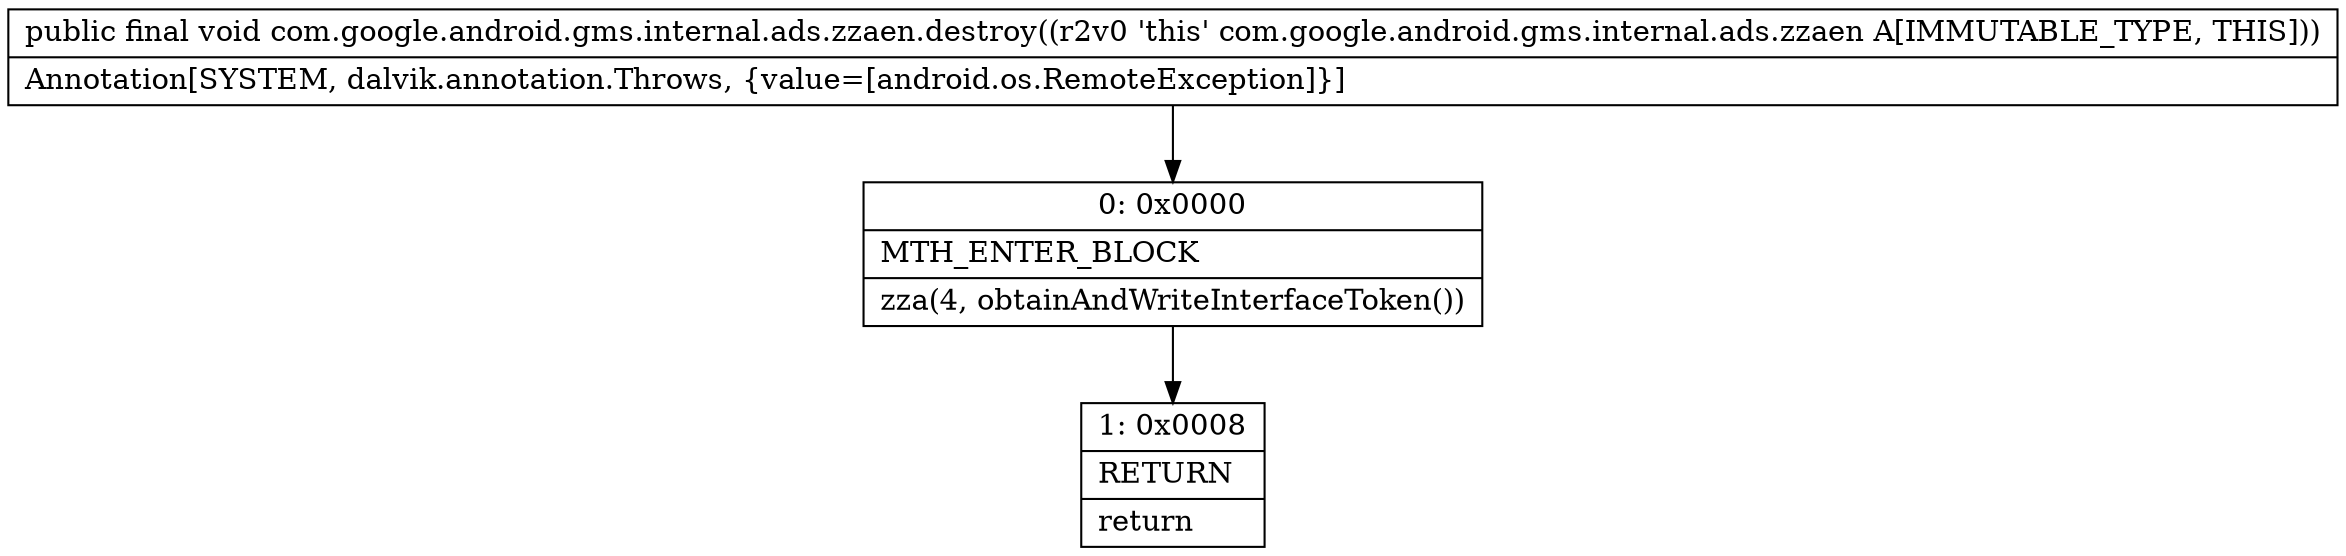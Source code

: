 digraph "CFG forcom.google.android.gms.internal.ads.zzaen.destroy()V" {
Node_0 [shape=record,label="{0\:\ 0x0000|MTH_ENTER_BLOCK\l|zza(4, obtainAndWriteInterfaceToken())\l}"];
Node_1 [shape=record,label="{1\:\ 0x0008|RETURN\l|return\l}"];
MethodNode[shape=record,label="{public final void com.google.android.gms.internal.ads.zzaen.destroy((r2v0 'this' com.google.android.gms.internal.ads.zzaen A[IMMUTABLE_TYPE, THIS]))  | Annotation[SYSTEM, dalvik.annotation.Throws, \{value=[android.os.RemoteException]\}]\l}"];
MethodNode -> Node_0;
Node_0 -> Node_1;
}


